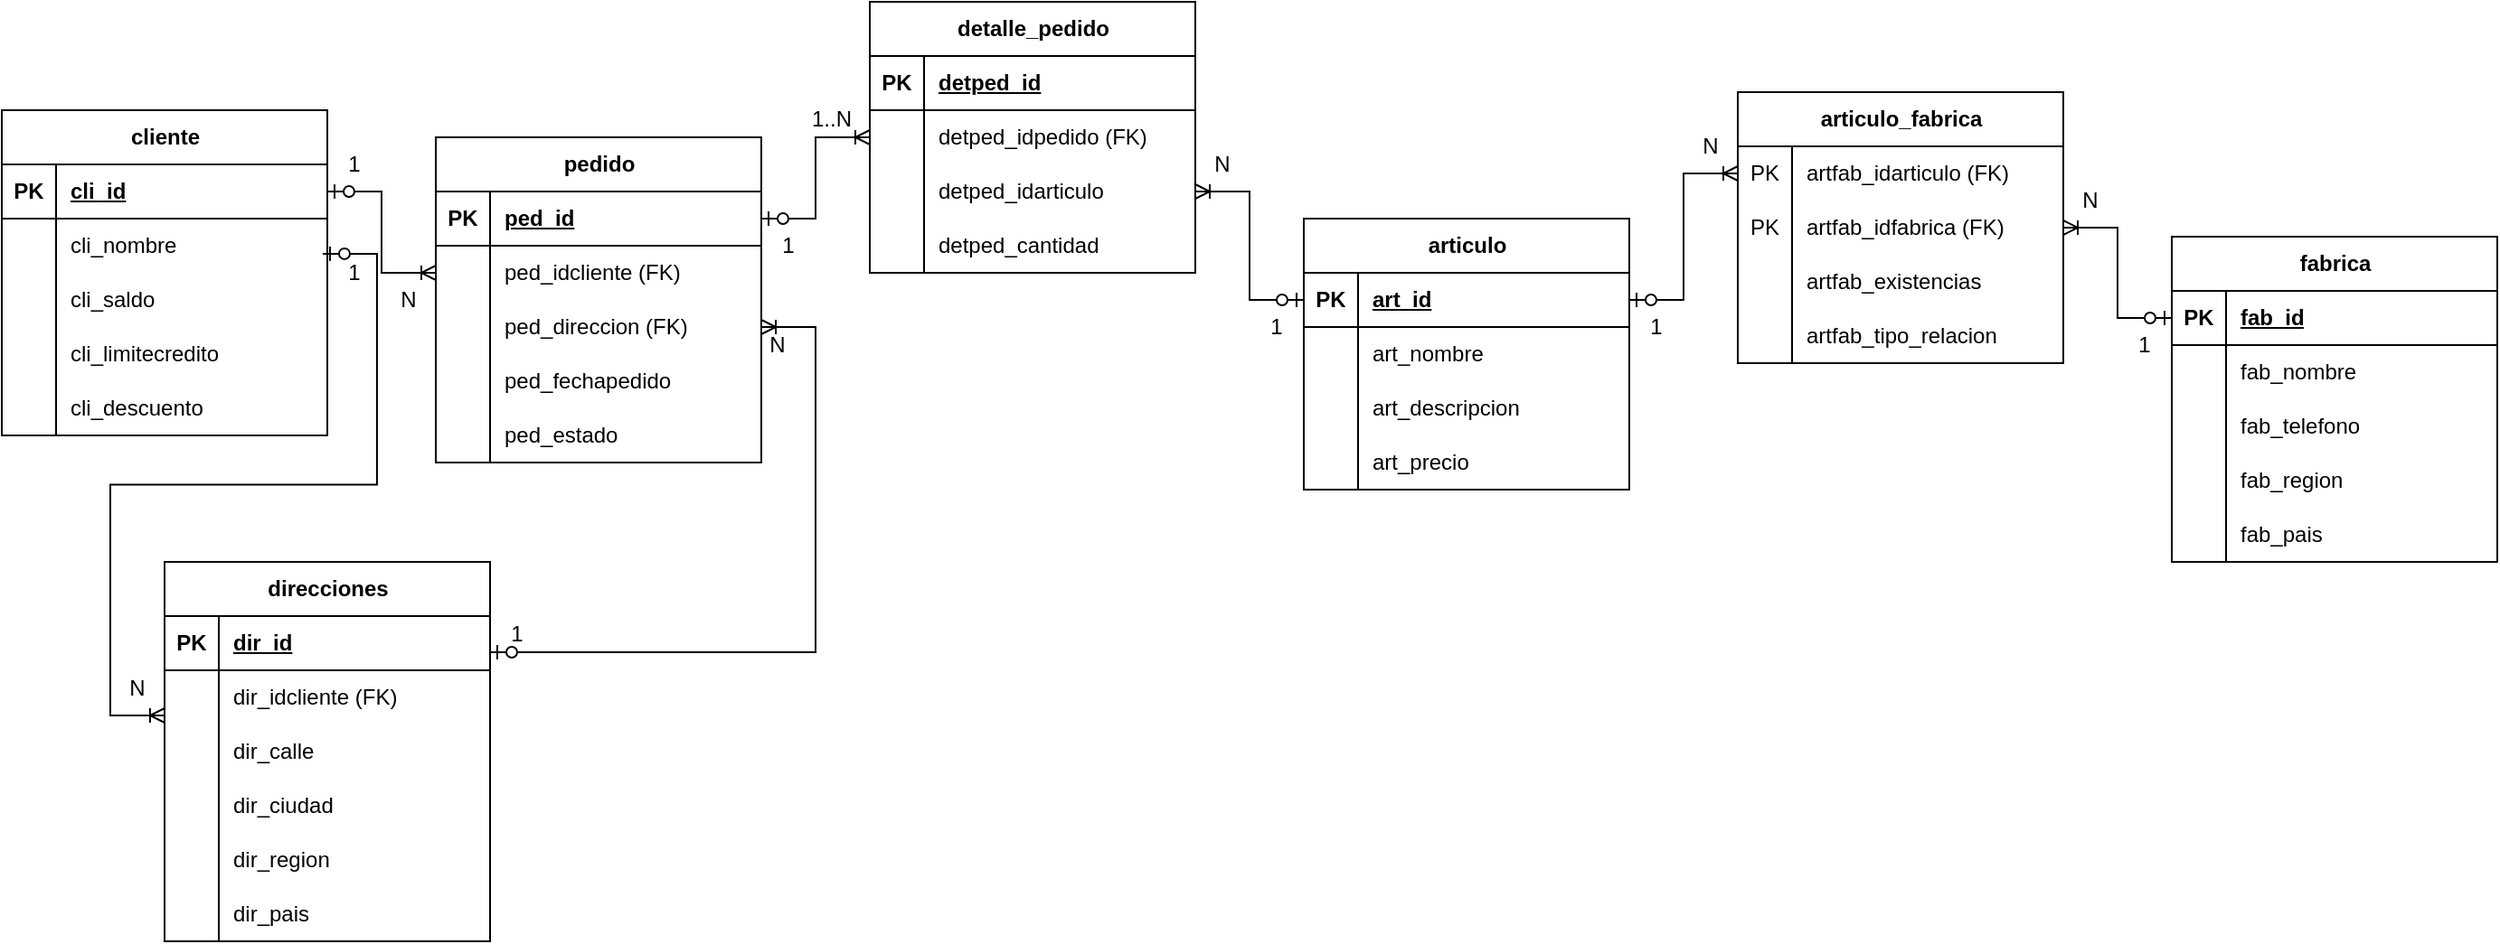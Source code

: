 <mxfile version="28.2.5">
  <diagram name="Página-1" id="bgFpGSZ_EKbXc3AHYRXB">
    <mxGraphModel dx="1406" dy="1535" grid="1" gridSize="10" guides="1" tooltips="1" connect="1" arrows="1" fold="1" page="1" pageScale="1" pageWidth="827" pageHeight="1169" math="0" shadow="0">
      <root>
        <mxCell id="0" />
        <mxCell id="1" parent="0" />
        <mxCell id="3wpfofHhU9OJw-5WOj7f-1" value="cliente" style="shape=table;startSize=30;container=1;collapsible=1;childLayout=tableLayout;fixedRows=1;rowLines=0;fontStyle=1;align=center;resizeLast=1;html=1;" vertex="1" parent="1">
          <mxGeometry x="-60" width="180" height="180" as="geometry" />
        </mxCell>
        <mxCell id="3wpfofHhU9OJw-5WOj7f-2" value="" style="shape=tableRow;horizontal=0;startSize=0;swimlaneHead=0;swimlaneBody=0;fillColor=none;collapsible=0;dropTarget=0;points=[[0,0.5],[1,0.5]];portConstraint=eastwest;top=0;left=0;right=0;bottom=1;" vertex="1" parent="3wpfofHhU9OJw-5WOj7f-1">
          <mxGeometry y="30" width="180" height="30" as="geometry" />
        </mxCell>
        <mxCell id="3wpfofHhU9OJw-5WOj7f-3" value="PK" style="shape=partialRectangle;connectable=0;fillColor=none;top=0;left=0;bottom=0;right=0;fontStyle=1;overflow=hidden;whiteSpace=wrap;html=1;" vertex="1" parent="3wpfofHhU9OJw-5WOj7f-2">
          <mxGeometry width="30" height="30" as="geometry">
            <mxRectangle width="30" height="30" as="alternateBounds" />
          </mxGeometry>
        </mxCell>
        <mxCell id="3wpfofHhU9OJw-5WOj7f-4" value="cli_id" style="shape=partialRectangle;connectable=0;fillColor=none;top=0;left=0;bottom=0;right=0;align=left;spacingLeft=6;fontStyle=5;overflow=hidden;whiteSpace=wrap;html=1;" vertex="1" parent="3wpfofHhU9OJw-5WOj7f-2">
          <mxGeometry x="30" width="150" height="30" as="geometry">
            <mxRectangle width="150" height="30" as="alternateBounds" />
          </mxGeometry>
        </mxCell>
        <mxCell id="3wpfofHhU9OJw-5WOj7f-116" style="shape=tableRow;horizontal=0;startSize=0;swimlaneHead=0;swimlaneBody=0;fillColor=none;collapsible=0;dropTarget=0;points=[[0,0.5],[1,0.5]];portConstraint=eastwest;top=0;left=0;right=0;bottom=0;" vertex="1" parent="3wpfofHhU9OJw-5WOj7f-1">
          <mxGeometry y="60" width="180" height="30" as="geometry" />
        </mxCell>
        <mxCell id="3wpfofHhU9OJw-5WOj7f-117" style="shape=partialRectangle;connectable=0;fillColor=none;top=0;left=0;bottom=0;right=0;editable=1;overflow=hidden;whiteSpace=wrap;html=1;" vertex="1" parent="3wpfofHhU9OJw-5WOj7f-116">
          <mxGeometry width="30" height="30" as="geometry">
            <mxRectangle width="30" height="30" as="alternateBounds" />
          </mxGeometry>
        </mxCell>
        <mxCell id="3wpfofHhU9OJw-5WOj7f-118" value="cli_nombre" style="shape=partialRectangle;connectable=0;fillColor=none;top=0;left=0;bottom=0;right=0;align=left;spacingLeft=6;overflow=hidden;whiteSpace=wrap;html=1;" vertex="1" parent="3wpfofHhU9OJw-5WOj7f-116">
          <mxGeometry x="30" width="150" height="30" as="geometry">
            <mxRectangle width="150" height="30" as="alternateBounds" />
          </mxGeometry>
        </mxCell>
        <mxCell id="3wpfofHhU9OJw-5WOj7f-5" value="" style="shape=tableRow;horizontal=0;startSize=0;swimlaneHead=0;swimlaneBody=0;fillColor=none;collapsible=0;dropTarget=0;points=[[0,0.5],[1,0.5]];portConstraint=eastwest;top=0;left=0;right=0;bottom=0;" vertex="1" parent="3wpfofHhU9OJw-5WOj7f-1">
          <mxGeometry y="90" width="180" height="30" as="geometry" />
        </mxCell>
        <mxCell id="3wpfofHhU9OJw-5WOj7f-6" value="" style="shape=partialRectangle;connectable=0;fillColor=none;top=0;left=0;bottom=0;right=0;editable=1;overflow=hidden;whiteSpace=wrap;html=1;" vertex="1" parent="3wpfofHhU9OJw-5WOj7f-5">
          <mxGeometry width="30" height="30" as="geometry">
            <mxRectangle width="30" height="30" as="alternateBounds" />
          </mxGeometry>
        </mxCell>
        <mxCell id="3wpfofHhU9OJw-5WOj7f-7" value="cli_saldo" style="shape=partialRectangle;connectable=0;fillColor=none;top=0;left=0;bottom=0;right=0;align=left;spacingLeft=6;overflow=hidden;whiteSpace=wrap;html=1;" vertex="1" parent="3wpfofHhU9OJw-5WOj7f-5">
          <mxGeometry x="30" width="150" height="30" as="geometry">
            <mxRectangle width="150" height="30" as="alternateBounds" />
          </mxGeometry>
        </mxCell>
        <mxCell id="3wpfofHhU9OJw-5WOj7f-8" value="" style="shape=tableRow;horizontal=0;startSize=0;swimlaneHead=0;swimlaneBody=0;fillColor=none;collapsible=0;dropTarget=0;points=[[0,0.5],[1,0.5]];portConstraint=eastwest;top=0;left=0;right=0;bottom=0;" vertex="1" parent="3wpfofHhU9OJw-5WOj7f-1">
          <mxGeometry y="120" width="180" height="30" as="geometry" />
        </mxCell>
        <mxCell id="3wpfofHhU9OJw-5WOj7f-9" value="" style="shape=partialRectangle;connectable=0;fillColor=none;top=0;left=0;bottom=0;right=0;editable=1;overflow=hidden;whiteSpace=wrap;html=1;" vertex="1" parent="3wpfofHhU9OJw-5WOj7f-8">
          <mxGeometry width="30" height="30" as="geometry">
            <mxRectangle width="30" height="30" as="alternateBounds" />
          </mxGeometry>
        </mxCell>
        <mxCell id="3wpfofHhU9OJw-5WOj7f-10" value="cli_limitecredito" style="shape=partialRectangle;connectable=0;fillColor=none;top=0;left=0;bottom=0;right=0;align=left;spacingLeft=6;overflow=hidden;whiteSpace=wrap;html=1;" vertex="1" parent="3wpfofHhU9OJw-5WOj7f-8">
          <mxGeometry x="30" width="150" height="30" as="geometry">
            <mxRectangle width="150" height="30" as="alternateBounds" />
          </mxGeometry>
        </mxCell>
        <mxCell id="3wpfofHhU9OJw-5WOj7f-11" value="" style="shape=tableRow;horizontal=0;startSize=0;swimlaneHead=0;swimlaneBody=0;fillColor=none;collapsible=0;dropTarget=0;points=[[0,0.5],[1,0.5]];portConstraint=eastwest;top=0;left=0;right=0;bottom=0;" vertex="1" parent="3wpfofHhU9OJw-5WOj7f-1">
          <mxGeometry y="150" width="180" height="30" as="geometry" />
        </mxCell>
        <mxCell id="3wpfofHhU9OJw-5WOj7f-12" value="" style="shape=partialRectangle;connectable=0;fillColor=none;top=0;left=0;bottom=0;right=0;editable=1;overflow=hidden;whiteSpace=wrap;html=1;" vertex="1" parent="3wpfofHhU9OJw-5WOj7f-11">
          <mxGeometry width="30" height="30" as="geometry">
            <mxRectangle width="30" height="30" as="alternateBounds" />
          </mxGeometry>
        </mxCell>
        <mxCell id="3wpfofHhU9OJw-5WOj7f-13" value="cli_descuento" style="shape=partialRectangle;connectable=0;fillColor=none;top=0;left=0;bottom=0;right=0;align=left;spacingLeft=6;overflow=hidden;whiteSpace=wrap;html=1;" vertex="1" parent="3wpfofHhU9OJw-5WOj7f-11">
          <mxGeometry x="30" width="150" height="30" as="geometry">
            <mxRectangle width="150" height="30" as="alternateBounds" />
          </mxGeometry>
        </mxCell>
        <mxCell id="3wpfofHhU9OJw-5WOj7f-14" value="direcciones" style="shape=table;startSize=30;container=1;collapsible=1;childLayout=tableLayout;fixedRows=1;rowLines=0;fontStyle=1;align=center;resizeLast=1;html=1;" vertex="1" parent="1">
          <mxGeometry x="30" y="250" width="180" height="210" as="geometry" />
        </mxCell>
        <mxCell id="3wpfofHhU9OJw-5WOj7f-15" value="" style="shape=tableRow;horizontal=0;startSize=0;swimlaneHead=0;swimlaneBody=0;fillColor=none;collapsible=0;dropTarget=0;points=[[0,0.5],[1,0.5]];portConstraint=eastwest;top=0;left=0;right=0;bottom=1;" vertex="1" parent="3wpfofHhU9OJw-5WOj7f-14">
          <mxGeometry y="30" width="180" height="30" as="geometry" />
        </mxCell>
        <mxCell id="3wpfofHhU9OJw-5WOj7f-16" value="PK" style="shape=partialRectangle;connectable=0;fillColor=none;top=0;left=0;bottom=0;right=0;fontStyle=1;overflow=hidden;whiteSpace=wrap;html=1;" vertex="1" parent="3wpfofHhU9OJw-5WOj7f-15">
          <mxGeometry width="30" height="30" as="geometry">
            <mxRectangle width="30" height="30" as="alternateBounds" />
          </mxGeometry>
        </mxCell>
        <mxCell id="3wpfofHhU9OJw-5WOj7f-17" value="dir_id" style="shape=partialRectangle;connectable=0;fillColor=none;top=0;left=0;bottom=0;right=0;align=left;spacingLeft=6;fontStyle=5;overflow=hidden;whiteSpace=wrap;html=1;" vertex="1" parent="3wpfofHhU9OJw-5WOj7f-15">
          <mxGeometry x="30" width="150" height="30" as="geometry">
            <mxRectangle width="150" height="30" as="alternateBounds" />
          </mxGeometry>
        </mxCell>
        <mxCell id="3wpfofHhU9OJw-5WOj7f-18" value="" style="shape=tableRow;horizontal=0;startSize=0;swimlaneHead=0;swimlaneBody=0;fillColor=none;collapsible=0;dropTarget=0;points=[[0,0.5],[1,0.5]];portConstraint=eastwest;top=0;left=0;right=0;bottom=0;" vertex="1" parent="3wpfofHhU9OJw-5WOj7f-14">
          <mxGeometry y="60" width="180" height="30" as="geometry" />
        </mxCell>
        <mxCell id="3wpfofHhU9OJw-5WOj7f-19" value="" style="shape=partialRectangle;connectable=0;fillColor=none;top=0;left=0;bottom=0;right=0;editable=1;overflow=hidden;whiteSpace=wrap;html=1;" vertex="1" parent="3wpfofHhU9OJw-5WOj7f-18">
          <mxGeometry width="30" height="30" as="geometry">
            <mxRectangle width="30" height="30" as="alternateBounds" />
          </mxGeometry>
        </mxCell>
        <mxCell id="3wpfofHhU9OJw-5WOj7f-20" value="dir_idcliente (FK)" style="shape=partialRectangle;connectable=0;fillColor=none;top=0;left=0;bottom=0;right=0;align=left;spacingLeft=6;overflow=hidden;whiteSpace=wrap;html=1;" vertex="1" parent="3wpfofHhU9OJw-5WOj7f-18">
          <mxGeometry x="30" width="150" height="30" as="geometry">
            <mxRectangle width="150" height="30" as="alternateBounds" />
          </mxGeometry>
        </mxCell>
        <mxCell id="3wpfofHhU9OJw-5WOj7f-21" value="" style="shape=tableRow;horizontal=0;startSize=0;swimlaneHead=0;swimlaneBody=0;fillColor=none;collapsible=0;dropTarget=0;points=[[0,0.5],[1,0.5]];portConstraint=eastwest;top=0;left=0;right=0;bottom=0;" vertex="1" parent="3wpfofHhU9OJw-5WOj7f-14">
          <mxGeometry y="90" width="180" height="30" as="geometry" />
        </mxCell>
        <mxCell id="3wpfofHhU9OJw-5WOj7f-22" value="" style="shape=partialRectangle;connectable=0;fillColor=none;top=0;left=0;bottom=0;right=0;editable=1;overflow=hidden;whiteSpace=wrap;html=1;" vertex="1" parent="3wpfofHhU9OJw-5WOj7f-21">
          <mxGeometry width="30" height="30" as="geometry">
            <mxRectangle width="30" height="30" as="alternateBounds" />
          </mxGeometry>
        </mxCell>
        <mxCell id="3wpfofHhU9OJw-5WOj7f-23" value="dir_calle" style="shape=partialRectangle;connectable=0;fillColor=none;top=0;left=0;bottom=0;right=0;align=left;spacingLeft=6;overflow=hidden;whiteSpace=wrap;html=1;" vertex="1" parent="3wpfofHhU9OJw-5WOj7f-21">
          <mxGeometry x="30" width="150" height="30" as="geometry">
            <mxRectangle width="150" height="30" as="alternateBounds" />
          </mxGeometry>
        </mxCell>
        <mxCell id="3wpfofHhU9OJw-5WOj7f-119" style="shape=tableRow;horizontal=0;startSize=0;swimlaneHead=0;swimlaneBody=0;fillColor=none;collapsible=0;dropTarget=0;points=[[0,0.5],[1,0.5]];portConstraint=eastwest;top=0;left=0;right=0;bottom=0;" vertex="1" parent="3wpfofHhU9OJw-5WOj7f-14">
          <mxGeometry y="120" width="180" height="30" as="geometry" />
        </mxCell>
        <mxCell id="3wpfofHhU9OJw-5WOj7f-120" style="shape=partialRectangle;connectable=0;fillColor=none;top=0;left=0;bottom=0;right=0;editable=1;overflow=hidden;whiteSpace=wrap;html=1;" vertex="1" parent="3wpfofHhU9OJw-5WOj7f-119">
          <mxGeometry width="30" height="30" as="geometry">
            <mxRectangle width="30" height="30" as="alternateBounds" />
          </mxGeometry>
        </mxCell>
        <mxCell id="3wpfofHhU9OJw-5WOj7f-121" value="dir_ciudad" style="shape=partialRectangle;connectable=0;fillColor=none;top=0;left=0;bottom=0;right=0;align=left;spacingLeft=6;overflow=hidden;whiteSpace=wrap;html=1;" vertex="1" parent="3wpfofHhU9OJw-5WOj7f-119">
          <mxGeometry x="30" width="150" height="30" as="geometry">
            <mxRectangle width="150" height="30" as="alternateBounds" />
          </mxGeometry>
        </mxCell>
        <mxCell id="3wpfofHhU9OJw-5WOj7f-122" style="shape=tableRow;horizontal=0;startSize=0;swimlaneHead=0;swimlaneBody=0;fillColor=none;collapsible=0;dropTarget=0;points=[[0,0.5],[1,0.5]];portConstraint=eastwest;top=0;left=0;right=0;bottom=0;" vertex="1" parent="3wpfofHhU9OJw-5WOj7f-14">
          <mxGeometry y="150" width="180" height="30" as="geometry" />
        </mxCell>
        <mxCell id="3wpfofHhU9OJw-5WOj7f-123" style="shape=partialRectangle;connectable=0;fillColor=none;top=0;left=0;bottom=0;right=0;editable=1;overflow=hidden;whiteSpace=wrap;html=1;" vertex="1" parent="3wpfofHhU9OJw-5WOj7f-122">
          <mxGeometry width="30" height="30" as="geometry">
            <mxRectangle width="30" height="30" as="alternateBounds" />
          </mxGeometry>
        </mxCell>
        <mxCell id="3wpfofHhU9OJw-5WOj7f-124" value="dir_region" style="shape=partialRectangle;connectable=0;fillColor=none;top=0;left=0;bottom=0;right=0;align=left;spacingLeft=6;overflow=hidden;whiteSpace=wrap;html=1;" vertex="1" parent="3wpfofHhU9OJw-5WOj7f-122">
          <mxGeometry x="30" width="150" height="30" as="geometry">
            <mxRectangle width="150" height="30" as="alternateBounds" />
          </mxGeometry>
        </mxCell>
        <mxCell id="3wpfofHhU9OJw-5WOj7f-125" style="shape=tableRow;horizontal=0;startSize=0;swimlaneHead=0;swimlaneBody=0;fillColor=none;collapsible=0;dropTarget=0;points=[[0,0.5],[1,0.5]];portConstraint=eastwest;top=0;left=0;right=0;bottom=0;" vertex="1" parent="3wpfofHhU9OJw-5WOj7f-14">
          <mxGeometry y="180" width="180" height="30" as="geometry" />
        </mxCell>
        <mxCell id="3wpfofHhU9OJw-5WOj7f-126" style="shape=partialRectangle;connectable=0;fillColor=none;top=0;left=0;bottom=0;right=0;editable=1;overflow=hidden;whiteSpace=wrap;html=1;" vertex="1" parent="3wpfofHhU9OJw-5WOj7f-125">
          <mxGeometry width="30" height="30" as="geometry">
            <mxRectangle width="30" height="30" as="alternateBounds" />
          </mxGeometry>
        </mxCell>
        <mxCell id="3wpfofHhU9OJw-5WOj7f-127" value="dir_pais" style="shape=partialRectangle;connectable=0;fillColor=none;top=0;left=0;bottom=0;right=0;align=left;spacingLeft=6;overflow=hidden;whiteSpace=wrap;html=1;" vertex="1" parent="3wpfofHhU9OJw-5WOj7f-125">
          <mxGeometry x="30" width="150" height="30" as="geometry">
            <mxRectangle width="150" height="30" as="alternateBounds" />
          </mxGeometry>
        </mxCell>
        <mxCell id="3wpfofHhU9OJw-5WOj7f-24" value="articulo" style="shape=table;startSize=30;container=1;collapsible=1;childLayout=tableLayout;fixedRows=1;rowLines=0;fontStyle=1;align=center;resizeLast=1;html=1;" vertex="1" parent="1">
          <mxGeometry x="660" y="60" width="180" height="150" as="geometry" />
        </mxCell>
        <mxCell id="3wpfofHhU9OJw-5WOj7f-25" value="" style="shape=tableRow;horizontal=0;startSize=0;swimlaneHead=0;swimlaneBody=0;fillColor=none;collapsible=0;dropTarget=0;points=[[0,0.5],[1,0.5]];portConstraint=eastwest;top=0;left=0;right=0;bottom=1;" vertex="1" parent="3wpfofHhU9OJw-5WOj7f-24">
          <mxGeometry y="30" width="180" height="30" as="geometry" />
        </mxCell>
        <mxCell id="3wpfofHhU9OJw-5WOj7f-26" value="PK" style="shape=partialRectangle;connectable=0;fillColor=none;top=0;left=0;bottom=0;right=0;fontStyle=1;overflow=hidden;whiteSpace=wrap;html=1;" vertex="1" parent="3wpfofHhU9OJw-5WOj7f-25">
          <mxGeometry width="30" height="30" as="geometry">
            <mxRectangle width="30" height="30" as="alternateBounds" />
          </mxGeometry>
        </mxCell>
        <mxCell id="3wpfofHhU9OJw-5WOj7f-27" value="art_id" style="shape=partialRectangle;connectable=0;fillColor=none;top=0;left=0;bottom=0;right=0;align=left;spacingLeft=6;fontStyle=5;overflow=hidden;whiteSpace=wrap;html=1;" vertex="1" parent="3wpfofHhU9OJw-5WOj7f-25">
          <mxGeometry x="30" width="150" height="30" as="geometry">
            <mxRectangle width="150" height="30" as="alternateBounds" />
          </mxGeometry>
        </mxCell>
        <mxCell id="3wpfofHhU9OJw-5WOj7f-107" style="shape=tableRow;horizontal=0;startSize=0;swimlaneHead=0;swimlaneBody=0;fillColor=none;collapsible=0;dropTarget=0;points=[[0,0.5],[1,0.5]];portConstraint=eastwest;top=0;left=0;right=0;bottom=0;" vertex="1" parent="3wpfofHhU9OJw-5WOj7f-24">
          <mxGeometry y="60" width="180" height="30" as="geometry" />
        </mxCell>
        <mxCell id="3wpfofHhU9OJw-5WOj7f-108" style="shape=partialRectangle;connectable=0;fillColor=none;top=0;left=0;bottom=0;right=0;editable=1;overflow=hidden;whiteSpace=wrap;html=1;" vertex="1" parent="3wpfofHhU9OJw-5WOj7f-107">
          <mxGeometry width="30" height="30" as="geometry">
            <mxRectangle width="30" height="30" as="alternateBounds" />
          </mxGeometry>
        </mxCell>
        <mxCell id="3wpfofHhU9OJw-5WOj7f-109" value="art_nombre" style="shape=partialRectangle;connectable=0;fillColor=none;top=0;left=0;bottom=0;right=0;align=left;spacingLeft=6;overflow=hidden;whiteSpace=wrap;html=1;" vertex="1" parent="3wpfofHhU9OJw-5WOj7f-107">
          <mxGeometry x="30" width="150" height="30" as="geometry">
            <mxRectangle width="150" height="30" as="alternateBounds" />
          </mxGeometry>
        </mxCell>
        <mxCell id="3wpfofHhU9OJw-5WOj7f-28" value="" style="shape=tableRow;horizontal=0;startSize=0;swimlaneHead=0;swimlaneBody=0;fillColor=none;collapsible=0;dropTarget=0;points=[[0,0.5],[1,0.5]];portConstraint=eastwest;top=0;left=0;right=0;bottom=0;" vertex="1" parent="3wpfofHhU9OJw-5WOj7f-24">
          <mxGeometry y="90" width="180" height="30" as="geometry" />
        </mxCell>
        <mxCell id="3wpfofHhU9OJw-5WOj7f-29" value="" style="shape=partialRectangle;connectable=0;fillColor=none;top=0;left=0;bottom=0;right=0;editable=1;overflow=hidden;whiteSpace=wrap;html=1;" vertex="1" parent="3wpfofHhU9OJw-5WOj7f-28">
          <mxGeometry width="30" height="30" as="geometry">
            <mxRectangle width="30" height="30" as="alternateBounds" />
          </mxGeometry>
        </mxCell>
        <mxCell id="3wpfofHhU9OJw-5WOj7f-30" value="art_descripcion" style="shape=partialRectangle;connectable=0;fillColor=none;top=0;left=0;bottom=0;right=0;align=left;spacingLeft=6;overflow=hidden;whiteSpace=wrap;html=1;" vertex="1" parent="3wpfofHhU9OJw-5WOj7f-28">
          <mxGeometry x="30" width="150" height="30" as="geometry">
            <mxRectangle width="150" height="30" as="alternateBounds" />
          </mxGeometry>
        </mxCell>
        <mxCell id="3wpfofHhU9OJw-5WOj7f-110" style="shape=tableRow;horizontal=0;startSize=0;swimlaneHead=0;swimlaneBody=0;fillColor=none;collapsible=0;dropTarget=0;points=[[0,0.5],[1,0.5]];portConstraint=eastwest;top=0;left=0;right=0;bottom=0;" vertex="1" parent="3wpfofHhU9OJw-5WOj7f-24">
          <mxGeometry y="120" width="180" height="30" as="geometry" />
        </mxCell>
        <mxCell id="3wpfofHhU9OJw-5WOj7f-111" style="shape=partialRectangle;connectable=0;fillColor=none;top=0;left=0;bottom=0;right=0;editable=1;overflow=hidden;whiteSpace=wrap;html=1;" vertex="1" parent="3wpfofHhU9OJw-5WOj7f-110">
          <mxGeometry width="30" height="30" as="geometry">
            <mxRectangle width="30" height="30" as="alternateBounds" />
          </mxGeometry>
        </mxCell>
        <mxCell id="3wpfofHhU9OJw-5WOj7f-112" value="art_precio" style="shape=partialRectangle;connectable=0;fillColor=none;top=0;left=0;bottom=0;right=0;align=left;spacingLeft=6;overflow=hidden;whiteSpace=wrap;html=1;" vertex="1" parent="3wpfofHhU9OJw-5WOj7f-110">
          <mxGeometry x="30" width="150" height="30" as="geometry">
            <mxRectangle width="150" height="30" as="alternateBounds" />
          </mxGeometry>
        </mxCell>
        <mxCell id="3wpfofHhU9OJw-5WOj7f-31" value="fabrica" style="shape=table;startSize=30;container=1;collapsible=1;childLayout=tableLayout;fixedRows=1;rowLines=0;fontStyle=1;align=center;resizeLast=1;html=1;" vertex="1" parent="1">
          <mxGeometry x="1140" y="70" width="180" height="180" as="geometry" />
        </mxCell>
        <mxCell id="3wpfofHhU9OJw-5WOj7f-32" value="" style="shape=tableRow;horizontal=0;startSize=0;swimlaneHead=0;swimlaneBody=0;fillColor=none;collapsible=0;dropTarget=0;points=[[0,0.5],[1,0.5]];portConstraint=eastwest;top=0;left=0;right=0;bottom=1;" vertex="1" parent="3wpfofHhU9OJw-5WOj7f-31">
          <mxGeometry y="30" width="180" height="30" as="geometry" />
        </mxCell>
        <mxCell id="3wpfofHhU9OJw-5WOj7f-33" value="PK" style="shape=partialRectangle;connectable=0;fillColor=none;top=0;left=0;bottom=0;right=0;fontStyle=1;overflow=hidden;whiteSpace=wrap;html=1;" vertex="1" parent="3wpfofHhU9OJw-5WOj7f-32">
          <mxGeometry width="30" height="30" as="geometry">
            <mxRectangle width="30" height="30" as="alternateBounds" />
          </mxGeometry>
        </mxCell>
        <mxCell id="3wpfofHhU9OJw-5WOj7f-34" value="fab_id" style="shape=partialRectangle;connectable=0;fillColor=none;top=0;left=0;bottom=0;right=0;align=left;spacingLeft=6;fontStyle=5;overflow=hidden;whiteSpace=wrap;html=1;" vertex="1" parent="3wpfofHhU9OJw-5WOj7f-32">
          <mxGeometry x="30" width="150" height="30" as="geometry">
            <mxRectangle width="150" height="30" as="alternateBounds" />
          </mxGeometry>
        </mxCell>
        <mxCell id="3wpfofHhU9OJw-5WOj7f-35" value="" style="shape=tableRow;horizontal=0;startSize=0;swimlaneHead=0;swimlaneBody=0;fillColor=none;collapsible=0;dropTarget=0;points=[[0,0.5],[1,0.5]];portConstraint=eastwest;top=0;left=0;right=0;bottom=0;" vertex="1" parent="3wpfofHhU9OJw-5WOj7f-31">
          <mxGeometry y="60" width="180" height="30" as="geometry" />
        </mxCell>
        <mxCell id="3wpfofHhU9OJw-5WOj7f-36" value="" style="shape=partialRectangle;connectable=0;fillColor=none;top=0;left=0;bottom=0;right=0;editable=1;overflow=hidden;whiteSpace=wrap;html=1;" vertex="1" parent="3wpfofHhU9OJw-5WOj7f-35">
          <mxGeometry width="30" height="30" as="geometry">
            <mxRectangle width="30" height="30" as="alternateBounds" />
          </mxGeometry>
        </mxCell>
        <mxCell id="3wpfofHhU9OJw-5WOj7f-37" value="fab_nombre" style="shape=partialRectangle;connectable=0;fillColor=none;top=0;left=0;bottom=0;right=0;align=left;spacingLeft=6;overflow=hidden;whiteSpace=wrap;html=1;" vertex="1" parent="3wpfofHhU9OJw-5WOj7f-35">
          <mxGeometry x="30" width="150" height="30" as="geometry">
            <mxRectangle width="150" height="30" as="alternateBounds" />
          </mxGeometry>
        </mxCell>
        <mxCell id="3wpfofHhU9OJw-5WOj7f-38" value="" style="shape=tableRow;horizontal=0;startSize=0;swimlaneHead=0;swimlaneBody=0;fillColor=none;collapsible=0;dropTarget=0;points=[[0,0.5],[1,0.5]];portConstraint=eastwest;top=0;left=0;right=0;bottom=0;" vertex="1" parent="3wpfofHhU9OJw-5WOj7f-31">
          <mxGeometry y="90" width="180" height="30" as="geometry" />
        </mxCell>
        <mxCell id="3wpfofHhU9OJw-5WOj7f-39" value="" style="shape=partialRectangle;connectable=0;fillColor=none;top=0;left=0;bottom=0;right=0;editable=1;overflow=hidden;whiteSpace=wrap;html=1;" vertex="1" parent="3wpfofHhU9OJw-5WOj7f-38">
          <mxGeometry width="30" height="30" as="geometry">
            <mxRectangle width="30" height="30" as="alternateBounds" />
          </mxGeometry>
        </mxCell>
        <mxCell id="3wpfofHhU9OJw-5WOj7f-40" value="fab_telefono" style="shape=partialRectangle;connectable=0;fillColor=none;top=0;left=0;bottom=0;right=0;align=left;spacingLeft=6;overflow=hidden;whiteSpace=wrap;html=1;" vertex="1" parent="3wpfofHhU9OJw-5WOj7f-38">
          <mxGeometry x="30" width="150" height="30" as="geometry">
            <mxRectangle width="150" height="30" as="alternateBounds" />
          </mxGeometry>
        </mxCell>
        <mxCell id="3wpfofHhU9OJw-5WOj7f-98" style="shape=tableRow;horizontal=0;startSize=0;swimlaneHead=0;swimlaneBody=0;fillColor=none;collapsible=0;dropTarget=0;points=[[0,0.5],[1,0.5]];portConstraint=eastwest;top=0;left=0;right=0;bottom=0;" vertex="1" parent="3wpfofHhU9OJw-5WOj7f-31">
          <mxGeometry y="120" width="180" height="30" as="geometry" />
        </mxCell>
        <mxCell id="3wpfofHhU9OJw-5WOj7f-99" style="shape=partialRectangle;connectable=0;fillColor=none;top=0;left=0;bottom=0;right=0;editable=1;overflow=hidden;whiteSpace=wrap;html=1;" vertex="1" parent="3wpfofHhU9OJw-5WOj7f-98">
          <mxGeometry width="30" height="30" as="geometry">
            <mxRectangle width="30" height="30" as="alternateBounds" />
          </mxGeometry>
        </mxCell>
        <mxCell id="3wpfofHhU9OJw-5WOj7f-100" value="fab_region" style="shape=partialRectangle;connectable=0;fillColor=none;top=0;left=0;bottom=0;right=0;align=left;spacingLeft=6;overflow=hidden;whiteSpace=wrap;html=1;" vertex="1" parent="3wpfofHhU9OJw-5WOj7f-98">
          <mxGeometry x="30" width="150" height="30" as="geometry">
            <mxRectangle width="150" height="30" as="alternateBounds" />
          </mxGeometry>
        </mxCell>
        <mxCell id="3wpfofHhU9OJw-5WOj7f-101" style="shape=tableRow;horizontal=0;startSize=0;swimlaneHead=0;swimlaneBody=0;fillColor=none;collapsible=0;dropTarget=0;points=[[0,0.5],[1,0.5]];portConstraint=eastwest;top=0;left=0;right=0;bottom=0;" vertex="1" parent="3wpfofHhU9OJw-5WOj7f-31">
          <mxGeometry y="150" width="180" height="30" as="geometry" />
        </mxCell>
        <mxCell id="3wpfofHhU9OJw-5WOj7f-102" style="shape=partialRectangle;connectable=0;fillColor=none;top=0;left=0;bottom=0;right=0;editable=1;overflow=hidden;whiteSpace=wrap;html=1;" vertex="1" parent="3wpfofHhU9OJw-5WOj7f-101">
          <mxGeometry width="30" height="30" as="geometry">
            <mxRectangle width="30" height="30" as="alternateBounds" />
          </mxGeometry>
        </mxCell>
        <mxCell id="3wpfofHhU9OJw-5WOj7f-103" value="fab_pais" style="shape=partialRectangle;connectable=0;fillColor=none;top=0;left=0;bottom=0;right=0;align=left;spacingLeft=6;overflow=hidden;whiteSpace=wrap;html=1;" vertex="1" parent="3wpfofHhU9OJw-5WOj7f-101">
          <mxGeometry x="30" width="150" height="30" as="geometry">
            <mxRectangle width="150" height="30" as="alternateBounds" />
          </mxGeometry>
        </mxCell>
        <mxCell id="3wpfofHhU9OJw-5WOj7f-41" value="articulo_fabrica" style="shape=table;startSize=30;container=1;collapsible=1;childLayout=tableLayout;fixedRows=1;rowLines=0;fontStyle=1;align=center;resizeLast=1;html=1;" vertex="1" parent="1">
          <mxGeometry x="900" y="-10" width="180" height="150" as="geometry" />
        </mxCell>
        <mxCell id="3wpfofHhU9OJw-5WOj7f-42" value="" style="shape=tableRow;horizontal=0;startSize=0;swimlaneHead=0;swimlaneBody=0;fillColor=none;collapsible=0;dropTarget=0;points=[[0,0.5],[1,0.5]];portConstraint=eastwest;top=0;left=0;right=0;bottom=0;" vertex="1" parent="3wpfofHhU9OJw-5WOj7f-41">
          <mxGeometry y="30" width="180" height="30" as="geometry" />
        </mxCell>
        <mxCell id="3wpfofHhU9OJw-5WOj7f-43" value="PK" style="shape=partialRectangle;connectable=0;fillColor=none;top=0;left=0;bottom=0;right=0;editable=1;overflow=hidden;whiteSpace=wrap;html=1;" vertex="1" parent="3wpfofHhU9OJw-5WOj7f-42">
          <mxGeometry width="30" height="30" as="geometry">
            <mxRectangle width="30" height="30" as="alternateBounds" />
          </mxGeometry>
        </mxCell>
        <mxCell id="3wpfofHhU9OJw-5WOj7f-44" value="artfab_idarticulo (FK)" style="shape=partialRectangle;connectable=0;fillColor=none;top=0;left=0;bottom=0;right=0;align=left;spacingLeft=6;overflow=hidden;whiteSpace=wrap;html=1;" vertex="1" parent="3wpfofHhU9OJw-5WOj7f-42">
          <mxGeometry x="30" width="150" height="30" as="geometry">
            <mxRectangle width="150" height="30" as="alternateBounds" />
          </mxGeometry>
        </mxCell>
        <mxCell id="3wpfofHhU9OJw-5WOj7f-45" value="" style="shape=tableRow;horizontal=0;startSize=0;swimlaneHead=0;swimlaneBody=0;fillColor=none;collapsible=0;dropTarget=0;points=[[0,0.5],[1,0.5]];portConstraint=eastwest;top=0;left=0;right=0;bottom=0;" vertex="1" parent="3wpfofHhU9OJw-5WOj7f-41">
          <mxGeometry y="60" width="180" height="30" as="geometry" />
        </mxCell>
        <mxCell id="3wpfofHhU9OJw-5WOj7f-46" value="PK" style="shape=partialRectangle;connectable=0;fillColor=none;top=0;left=0;bottom=0;right=0;editable=1;overflow=hidden;whiteSpace=wrap;html=1;" vertex="1" parent="3wpfofHhU9OJw-5WOj7f-45">
          <mxGeometry width="30" height="30" as="geometry">
            <mxRectangle width="30" height="30" as="alternateBounds" />
          </mxGeometry>
        </mxCell>
        <mxCell id="3wpfofHhU9OJw-5WOj7f-47" value="artfab_idfabrica (FK)" style="shape=partialRectangle;connectable=0;fillColor=none;top=0;left=0;bottom=0;right=0;align=left;spacingLeft=6;overflow=hidden;whiteSpace=wrap;html=1;" vertex="1" parent="3wpfofHhU9OJw-5WOj7f-45">
          <mxGeometry x="30" width="150" height="30" as="geometry">
            <mxRectangle width="150" height="30" as="alternateBounds" />
          </mxGeometry>
        </mxCell>
        <mxCell id="3wpfofHhU9OJw-5WOj7f-48" value="" style="shape=tableRow;horizontal=0;startSize=0;swimlaneHead=0;swimlaneBody=0;fillColor=none;collapsible=0;dropTarget=0;points=[[0,0.5],[1,0.5]];portConstraint=eastwest;top=0;left=0;right=0;bottom=0;" vertex="1" parent="3wpfofHhU9OJw-5WOj7f-41">
          <mxGeometry y="90" width="180" height="30" as="geometry" />
        </mxCell>
        <mxCell id="3wpfofHhU9OJw-5WOj7f-49" value="" style="shape=partialRectangle;connectable=0;fillColor=none;top=0;left=0;bottom=0;right=0;editable=1;overflow=hidden;whiteSpace=wrap;html=1;" vertex="1" parent="3wpfofHhU9OJw-5WOj7f-48">
          <mxGeometry width="30" height="30" as="geometry">
            <mxRectangle width="30" height="30" as="alternateBounds" />
          </mxGeometry>
        </mxCell>
        <mxCell id="3wpfofHhU9OJw-5WOj7f-50" value="artfab_existencias" style="shape=partialRectangle;connectable=1;fillColor=none;top=0;left=0;bottom=0;right=0;align=left;spacingLeft=6;overflow=hidden;whiteSpace=wrap;html=1;movable=1;resizable=1;rotatable=1;deletable=1;editable=1;locked=0;" vertex="1" parent="3wpfofHhU9OJw-5WOj7f-48">
          <mxGeometry x="30" width="150" height="30" as="geometry">
            <mxRectangle width="150" height="30" as="alternateBounds" />
          </mxGeometry>
        </mxCell>
        <mxCell id="3wpfofHhU9OJw-5WOj7f-95" style="shape=tableRow;horizontal=0;startSize=0;swimlaneHead=0;swimlaneBody=0;fillColor=none;collapsible=0;dropTarget=0;points=[[0,0.5],[1,0.5]];portConstraint=eastwest;top=0;left=0;right=0;bottom=0;" vertex="1" parent="3wpfofHhU9OJw-5WOj7f-41">
          <mxGeometry y="120" width="180" height="30" as="geometry" />
        </mxCell>
        <mxCell id="3wpfofHhU9OJw-5WOj7f-96" style="shape=partialRectangle;connectable=0;fillColor=none;top=0;left=0;bottom=0;right=0;editable=1;overflow=hidden;whiteSpace=wrap;html=1;" vertex="1" parent="3wpfofHhU9OJw-5WOj7f-95">
          <mxGeometry width="30" height="30" as="geometry">
            <mxRectangle width="30" height="30" as="alternateBounds" />
          </mxGeometry>
        </mxCell>
        <mxCell id="3wpfofHhU9OJw-5WOj7f-97" value="artfab_tipo_relacion" style="shape=partialRectangle;connectable=1;fillColor=none;top=0;left=0;bottom=0;right=0;align=left;spacingLeft=6;overflow=hidden;whiteSpace=wrap;html=1;movable=1;resizable=1;rotatable=1;deletable=1;editable=1;locked=0;" vertex="1" parent="3wpfofHhU9OJw-5WOj7f-95">
          <mxGeometry x="30" width="150" height="30" as="geometry">
            <mxRectangle width="150" height="30" as="alternateBounds" />
          </mxGeometry>
        </mxCell>
        <mxCell id="3wpfofHhU9OJw-5WOj7f-51" value="pedido" style="shape=table;startSize=30;container=1;collapsible=1;childLayout=tableLayout;fixedRows=1;rowLines=0;fontStyle=1;align=center;resizeLast=1;html=1;" vertex="1" parent="1">
          <mxGeometry x="180" y="15" width="180" height="180" as="geometry" />
        </mxCell>
        <mxCell id="3wpfofHhU9OJw-5WOj7f-52" value="" style="shape=tableRow;horizontal=0;startSize=0;swimlaneHead=0;swimlaneBody=0;fillColor=none;collapsible=0;dropTarget=0;points=[[0,0.5],[1,0.5]];portConstraint=eastwest;top=0;left=0;right=0;bottom=1;" vertex="1" parent="3wpfofHhU9OJw-5WOj7f-51">
          <mxGeometry y="30" width="180" height="30" as="geometry" />
        </mxCell>
        <mxCell id="3wpfofHhU9OJw-5WOj7f-53" value="PK" style="shape=partialRectangle;connectable=0;fillColor=none;top=0;left=0;bottom=0;right=0;fontStyle=1;overflow=hidden;whiteSpace=wrap;html=1;" vertex="1" parent="3wpfofHhU9OJw-5WOj7f-52">
          <mxGeometry width="30" height="30" as="geometry">
            <mxRectangle width="30" height="30" as="alternateBounds" />
          </mxGeometry>
        </mxCell>
        <mxCell id="3wpfofHhU9OJw-5WOj7f-54" value="ped_id" style="shape=partialRectangle;connectable=0;fillColor=none;top=0;left=0;bottom=0;right=0;align=left;spacingLeft=6;fontStyle=5;overflow=hidden;whiteSpace=wrap;html=1;" vertex="1" parent="3wpfofHhU9OJw-5WOj7f-52">
          <mxGeometry x="30" width="150" height="30" as="geometry">
            <mxRectangle width="150" height="30" as="alternateBounds" />
          </mxGeometry>
        </mxCell>
        <mxCell id="3wpfofHhU9OJw-5WOj7f-55" value="" style="shape=tableRow;horizontal=0;startSize=0;swimlaneHead=0;swimlaneBody=0;fillColor=none;collapsible=0;dropTarget=0;points=[[0,0.5],[1,0.5]];portConstraint=eastwest;top=0;left=0;right=0;bottom=0;" vertex="1" parent="3wpfofHhU9OJw-5WOj7f-51">
          <mxGeometry y="60" width="180" height="30" as="geometry" />
        </mxCell>
        <mxCell id="3wpfofHhU9OJw-5WOj7f-56" value="" style="shape=partialRectangle;connectable=0;fillColor=none;top=0;left=0;bottom=0;right=0;editable=1;overflow=hidden;whiteSpace=wrap;html=1;" vertex="1" parent="3wpfofHhU9OJw-5WOj7f-55">
          <mxGeometry width="30" height="30" as="geometry">
            <mxRectangle width="30" height="30" as="alternateBounds" />
          </mxGeometry>
        </mxCell>
        <mxCell id="3wpfofHhU9OJw-5WOj7f-57" value="ped_idcliente (FK)" style="shape=partialRectangle;connectable=0;fillColor=none;top=0;left=0;bottom=0;right=0;align=left;spacingLeft=6;overflow=hidden;whiteSpace=wrap;html=1;" vertex="1" parent="3wpfofHhU9OJw-5WOj7f-55">
          <mxGeometry x="30" width="150" height="30" as="geometry">
            <mxRectangle width="150" height="30" as="alternateBounds" />
          </mxGeometry>
        </mxCell>
        <mxCell id="3wpfofHhU9OJw-5WOj7f-58" value="" style="shape=tableRow;horizontal=0;startSize=0;swimlaneHead=0;swimlaneBody=0;fillColor=none;collapsible=0;dropTarget=0;points=[[0,0.5],[1,0.5]];portConstraint=eastwest;top=0;left=0;right=0;bottom=0;" vertex="1" parent="3wpfofHhU9OJw-5WOj7f-51">
          <mxGeometry y="90" width="180" height="30" as="geometry" />
        </mxCell>
        <mxCell id="3wpfofHhU9OJw-5WOj7f-59" value="" style="shape=partialRectangle;connectable=0;fillColor=none;top=0;left=0;bottom=0;right=0;editable=1;overflow=hidden;whiteSpace=wrap;html=1;" vertex="1" parent="3wpfofHhU9OJw-5WOj7f-58">
          <mxGeometry width="30" height="30" as="geometry">
            <mxRectangle width="30" height="30" as="alternateBounds" />
          </mxGeometry>
        </mxCell>
        <mxCell id="3wpfofHhU9OJw-5WOj7f-60" value="ped_direccion (FK)" style="shape=partialRectangle;connectable=0;fillColor=none;top=0;left=0;bottom=0;right=0;align=left;spacingLeft=6;overflow=hidden;whiteSpace=wrap;html=1;" vertex="1" parent="3wpfofHhU9OJw-5WOj7f-58">
          <mxGeometry x="30" width="150" height="30" as="geometry">
            <mxRectangle width="150" height="30" as="alternateBounds" />
          </mxGeometry>
        </mxCell>
        <mxCell id="3wpfofHhU9OJw-5WOj7f-61" value="" style="shape=tableRow;horizontal=0;startSize=0;swimlaneHead=0;swimlaneBody=0;fillColor=none;collapsible=0;dropTarget=0;points=[[0,0.5],[1,0.5]];portConstraint=eastwest;top=0;left=0;right=0;bottom=0;" vertex="1" parent="3wpfofHhU9OJw-5WOj7f-51">
          <mxGeometry y="120" width="180" height="30" as="geometry" />
        </mxCell>
        <mxCell id="3wpfofHhU9OJw-5WOj7f-62" value="" style="shape=partialRectangle;connectable=0;fillColor=none;top=0;left=0;bottom=0;right=0;editable=1;overflow=hidden;whiteSpace=wrap;html=1;" vertex="1" parent="3wpfofHhU9OJw-5WOj7f-61">
          <mxGeometry width="30" height="30" as="geometry">
            <mxRectangle width="30" height="30" as="alternateBounds" />
          </mxGeometry>
        </mxCell>
        <mxCell id="3wpfofHhU9OJw-5WOj7f-63" value="ped_fechapedido" style="shape=partialRectangle;connectable=0;fillColor=none;top=0;left=0;bottom=0;right=0;align=left;spacingLeft=6;overflow=hidden;whiteSpace=wrap;html=1;" vertex="1" parent="3wpfofHhU9OJw-5WOj7f-61">
          <mxGeometry x="30" width="150" height="30" as="geometry">
            <mxRectangle width="150" height="30" as="alternateBounds" />
          </mxGeometry>
        </mxCell>
        <mxCell id="3wpfofHhU9OJw-5WOj7f-113" style="shape=tableRow;horizontal=0;startSize=0;swimlaneHead=0;swimlaneBody=0;fillColor=none;collapsible=0;dropTarget=0;points=[[0,0.5],[1,0.5]];portConstraint=eastwest;top=0;left=0;right=0;bottom=0;" vertex="1" parent="3wpfofHhU9OJw-5WOj7f-51">
          <mxGeometry y="150" width="180" height="30" as="geometry" />
        </mxCell>
        <mxCell id="3wpfofHhU9OJw-5WOj7f-114" style="shape=partialRectangle;connectable=0;fillColor=none;top=0;left=0;bottom=0;right=0;editable=1;overflow=hidden;whiteSpace=wrap;html=1;" vertex="1" parent="3wpfofHhU9OJw-5WOj7f-113">
          <mxGeometry width="30" height="30" as="geometry">
            <mxRectangle width="30" height="30" as="alternateBounds" />
          </mxGeometry>
        </mxCell>
        <mxCell id="3wpfofHhU9OJw-5WOj7f-115" value="ped_estado" style="shape=partialRectangle;connectable=0;fillColor=none;top=0;left=0;bottom=0;right=0;align=left;spacingLeft=6;overflow=hidden;whiteSpace=wrap;html=1;" vertex="1" parent="3wpfofHhU9OJw-5WOj7f-113">
          <mxGeometry x="30" width="150" height="30" as="geometry">
            <mxRectangle width="150" height="30" as="alternateBounds" />
          </mxGeometry>
        </mxCell>
        <mxCell id="3wpfofHhU9OJw-5WOj7f-64" value="" style="edgeStyle=entityRelationEdgeStyle;fontSize=12;html=1;endArrow=ERoneToMany;startArrow=ERzeroToOne;rounded=0;exitX=1;exitY=0.5;exitDx=0;exitDy=0;entryX=0;entryY=0.5;entryDx=0;entryDy=0;" edge="1" parent="1" source="3wpfofHhU9OJw-5WOj7f-2" target="3wpfofHhU9OJw-5WOj7f-55">
          <mxGeometry width="100" height="100" relative="1" as="geometry">
            <mxPoint x="510" y="170" as="sourcePoint" />
            <mxPoint x="610" y="70" as="targetPoint" />
          </mxGeometry>
        </mxCell>
        <mxCell id="3wpfofHhU9OJw-5WOj7f-65" value="" style="edgeStyle=entityRelationEdgeStyle;fontSize=12;html=1;endArrow=ERoneToMany;startArrow=ERzeroToOne;rounded=0;exitX=0.986;exitY=0.648;exitDx=0;exitDy=0;entryX=0;entryY=0.5;entryDx=0;entryDy=0;exitPerimeter=0;" edge="1" parent="1" source="3wpfofHhU9OJw-5WOj7f-116">
          <mxGeometry width="100" height="100" relative="1" as="geometry">
            <mxPoint x="-60" y="85" as="sourcePoint" />
            <mxPoint x="30" y="335" as="targetPoint" />
            <Array as="points">
              <mxPoint x="-50" y="210" />
              <mxPoint x="-110" y="210" />
              <mxPoint x="-110" y="210" />
            </Array>
          </mxGeometry>
        </mxCell>
        <mxCell id="3wpfofHhU9OJw-5WOj7f-66" value="detalle_pedido" style="shape=table;startSize=30;container=1;collapsible=1;childLayout=tableLayout;fixedRows=1;rowLines=0;fontStyle=1;align=center;resizeLast=1;html=1;" vertex="1" parent="1">
          <mxGeometry x="420" y="-60" width="180" height="150" as="geometry" />
        </mxCell>
        <mxCell id="3wpfofHhU9OJw-5WOj7f-67" value="" style="shape=tableRow;horizontal=0;startSize=0;swimlaneHead=0;swimlaneBody=0;fillColor=none;collapsible=0;dropTarget=0;points=[[0,0.5],[1,0.5]];portConstraint=eastwest;top=0;left=0;right=0;bottom=1;" vertex="1" parent="3wpfofHhU9OJw-5WOj7f-66">
          <mxGeometry y="30" width="180" height="30" as="geometry" />
        </mxCell>
        <mxCell id="3wpfofHhU9OJw-5WOj7f-68" value="PK" style="shape=partialRectangle;connectable=0;fillColor=none;top=0;left=0;bottom=0;right=0;fontStyle=1;overflow=hidden;whiteSpace=wrap;html=1;" vertex="1" parent="3wpfofHhU9OJw-5WOj7f-67">
          <mxGeometry width="30" height="30" as="geometry">
            <mxRectangle width="30" height="30" as="alternateBounds" />
          </mxGeometry>
        </mxCell>
        <mxCell id="3wpfofHhU9OJw-5WOj7f-69" value="detped_id" style="shape=partialRectangle;connectable=0;fillColor=none;top=0;left=0;bottom=0;right=0;align=left;spacingLeft=6;fontStyle=5;overflow=hidden;whiteSpace=wrap;html=1;" vertex="1" parent="3wpfofHhU9OJw-5WOj7f-67">
          <mxGeometry x="30" width="150" height="30" as="geometry">
            <mxRectangle width="150" height="30" as="alternateBounds" />
          </mxGeometry>
        </mxCell>
        <mxCell id="3wpfofHhU9OJw-5WOj7f-70" value="" style="shape=tableRow;horizontal=0;startSize=0;swimlaneHead=0;swimlaneBody=0;fillColor=none;collapsible=0;dropTarget=0;points=[[0,0.5],[1,0.5]];portConstraint=eastwest;top=0;left=0;right=0;bottom=0;" vertex="1" parent="3wpfofHhU9OJw-5WOj7f-66">
          <mxGeometry y="60" width="180" height="30" as="geometry" />
        </mxCell>
        <mxCell id="3wpfofHhU9OJw-5WOj7f-71" value="" style="shape=partialRectangle;connectable=0;fillColor=none;top=0;left=0;bottom=0;right=0;editable=1;overflow=hidden;whiteSpace=wrap;html=1;" vertex="1" parent="3wpfofHhU9OJw-5WOj7f-70">
          <mxGeometry width="30" height="30" as="geometry">
            <mxRectangle width="30" height="30" as="alternateBounds" />
          </mxGeometry>
        </mxCell>
        <mxCell id="3wpfofHhU9OJw-5WOj7f-72" value="detped_idpedido (FK)" style="shape=partialRectangle;connectable=0;fillColor=none;top=0;left=0;bottom=0;right=0;align=left;spacingLeft=6;overflow=hidden;whiteSpace=wrap;html=1;" vertex="1" parent="3wpfofHhU9OJw-5WOj7f-70">
          <mxGeometry x="30" width="150" height="30" as="geometry">
            <mxRectangle width="150" height="30" as="alternateBounds" />
          </mxGeometry>
        </mxCell>
        <mxCell id="3wpfofHhU9OJw-5WOj7f-73" value="" style="shape=tableRow;horizontal=0;startSize=0;swimlaneHead=0;swimlaneBody=0;fillColor=none;collapsible=0;dropTarget=0;points=[[0,0.5],[1,0.5]];portConstraint=eastwest;top=0;left=0;right=0;bottom=0;" vertex="1" parent="3wpfofHhU9OJw-5WOj7f-66">
          <mxGeometry y="90" width="180" height="30" as="geometry" />
        </mxCell>
        <mxCell id="3wpfofHhU9OJw-5WOj7f-74" value="" style="shape=partialRectangle;connectable=0;fillColor=none;top=0;left=0;bottom=0;right=0;editable=1;overflow=hidden;whiteSpace=wrap;html=1;" vertex="1" parent="3wpfofHhU9OJw-5WOj7f-73">
          <mxGeometry width="30" height="30" as="geometry">
            <mxRectangle width="30" height="30" as="alternateBounds" />
          </mxGeometry>
        </mxCell>
        <mxCell id="3wpfofHhU9OJw-5WOj7f-75" value="detped_idarticulo&amp;nbsp;" style="shape=partialRectangle;connectable=0;fillColor=none;top=0;left=0;bottom=0;right=0;align=left;spacingLeft=6;overflow=hidden;whiteSpace=wrap;html=1;" vertex="1" parent="3wpfofHhU9OJw-5WOj7f-73">
          <mxGeometry x="30" width="150" height="30" as="geometry">
            <mxRectangle width="150" height="30" as="alternateBounds" />
          </mxGeometry>
        </mxCell>
        <mxCell id="3wpfofHhU9OJw-5WOj7f-76" value="" style="shape=tableRow;horizontal=0;startSize=0;swimlaneHead=0;swimlaneBody=0;fillColor=none;collapsible=0;dropTarget=0;points=[[0,0.5],[1,0.5]];portConstraint=eastwest;top=0;left=0;right=0;bottom=0;" vertex="1" parent="3wpfofHhU9OJw-5WOj7f-66">
          <mxGeometry y="120" width="180" height="30" as="geometry" />
        </mxCell>
        <mxCell id="3wpfofHhU9OJw-5WOj7f-77" value="" style="shape=partialRectangle;connectable=0;fillColor=none;top=0;left=0;bottom=0;right=0;editable=1;overflow=hidden;whiteSpace=wrap;html=1;" vertex="1" parent="3wpfofHhU9OJw-5WOj7f-76">
          <mxGeometry width="30" height="30" as="geometry">
            <mxRectangle width="30" height="30" as="alternateBounds" />
          </mxGeometry>
        </mxCell>
        <mxCell id="3wpfofHhU9OJw-5WOj7f-78" value="detped_cantidad" style="shape=partialRectangle;connectable=0;fillColor=none;top=0;left=0;bottom=0;right=0;align=left;spacingLeft=6;overflow=hidden;whiteSpace=wrap;html=1;" vertex="1" parent="3wpfofHhU9OJw-5WOj7f-76">
          <mxGeometry x="30" width="150" height="30" as="geometry">
            <mxRectangle width="150" height="30" as="alternateBounds" />
          </mxGeometry>
        </mxCell>
        <mxCell id="3wpfofHhU9OJw-5WOj7f-79" value="" style="edgeStyle=entityRelationEdgeStyle;fontSize=12;html=1;endArrow=ERoneToMany;startArrow=ERzeroToOne;rounded=0;exitX=1;exitY=0.5;exitDx=0;exitDy=0;entryX=0;entryY=0.5;entryDx=0;entryDy=0;" edge="1" parent="1" source="3wpfofHhU9OJw-5WOj7f-52" target="3wpfofHhU9OJw-5WOj7f-70">
          <mxGeometry width="100" height="100" relative="1" as="geometry">
            <mxPoint x="320" y="440" as="sourcePoint" />
            <mxPoint x="420" y="340" as="targetPoint" />
          </mxGeometry>
        </mxCell>
        <mxCell id="3wpfofHhU9OJw-5WOj7f-80" value="" style="edgeStyle=entityRelationEdgeStyle;fontSize=12;html=1;endArrow=ERoneToMany;startArrow=ERzeroToOne;rounded=0;exitX=0;exitY=0.5;exitDx=0;exitDy=0;entryX=1;entryY=0.5;entryDx=0;entryDy=0;" edge="1" parent="1" source="3wpfofHhU9OJw-5WOj7f-25" target="3wpfofHhU9OJw-5WOj7f-73">
          <mxGeometry width="100" height="100" relative="1" as="geometry">
            <mxPoint x="400" y="440" as="sourcePoint" />
            <mxPoint x="500" y="340" as="targetPoint" />
          </mxGeometry>
        </mxCell>
        <mxCell id="3wpfofHhU9OJw-5WOj7f-81" value="1" style="text;html=1;align=center;verticalAlign=middle;whiteSpace=wrap;rounded=0;" vertex="1" parent="1">
          <mxGeometry x="120" y="80" width="30" height="20" as="geometry" />
        </mxCell>
        <mxCell id="3wpfofHhU9OJw-5WOj7f-82" value="N" style="text;html=1;align=center;verticalAlign=middle;whiteSpace=wrap;rounded=0;" vertex="1" parent="1">
          <mxGeometry y="310" width="30" height="20" as="geometry" />
        </mxCell>
        <mxCell id="3wpfofHhU9OJw-5WOj7f-83" value="1" style="text;html=1;align=center;verticalAlign=middle;whiteSpace=wrap;rounded=0;" vertex="1" parent="1">
          <mxGeometry x="120" y="20" width="30" height="20" as="geometry" />
        </mxCell>
        <mxCell id="3wpfofHhU9OJw-5WOj7f-84" value="N" style="text;html=1;align=center;verticalAlign=middle;whiteSpace=wrap;rounded=0;" vertex="1" parent="1">
          <mxGeometry x="150" y="95" width="30" height="20" as="geometry" />
        </mxCell>
        <mxCell id="3wpfofHhU9OJw-5WOj7f-85" value="1" style="text;html=1;align=center;verticalAlign=middle;whiteSpace=wrap;rounded=0;" vertex="1" parent="1">
          <mxGeometry x="360" y="65" width="30" height="20" as="geometry" />
        </mxCell>
        <mxCell id="3wpfofHhU9OJw-5WOj7f-86" value="1..N" style="text;html=1;align=center;verticalAlign=middle;whiteSpace=wrap;rounded=0;" vertex="1" parent="1">
          <mxGeometry x="384" y="-5" width="30" height="20" as="geometry" />
        </mxCell>
        <mxCell id="3wpfofHhU9OJw-5WOj7f-87" value="1" style="text;html=1;align=center;verticalAlign=middle;whiteSpace=wrap;rounded=0;" vertex="1" parent="1">
          <mxGeometry x="630" y="110" width="30" height="20" as="geometry" />
        </mxCell>
        <mxCell id="3wpfofHhU9OJw-5WOj7f-88" value="N" style="text;html=1;align=center;verticalAlign=middle;whiteSpace=wrap;rounded=0;" vertex="1" parent="1">
          <mxGeometry x="600" y="20" width="30" height="20" as="geometry" />
        </mxCell>
        <mxCell id="3wpfofHhU9OJw-5WOj7f-89" value="1" style="text;html=1;align=center;verticalAlign=middle;whiteSpace=wrap;rounded=0;" vertex="1" parent="1">
          <mxGeometry x="1110" y="120" width="30" height="20" as="geometry" />
        </mxCell>
        <mxCell id="3wpfofHhU9OJw-5WOj7f-90" value="N" style="text;html=1;align=center;verticalAlign=middle;whiteSpace=wrap;rounded=0;" vertex="1" parent="1">
          <mxGeometry x="1080" y="40" width="30" height="20" as="geometry" />
        </mxCell>
        <mxCell id="3wpfofHhU9OJw-5WOj7f-91" value="" style="edgeStyle=entityRelationEdgeStyle;fontSize=12;html=1;endArrow=ERoneToMany;startArrow=ERzeroToOne;rounded=0;exitX=1;exitY=0.5;exitDx=0;exitDy=0;entryX=0;entryY=0.5;entryDx=0;entryDy=0;" edge="1" parent="1" source="3wpfofHhU9OJw-5WOj7f-25" target="3wpfofHhU9OJw-5WOj7f-42">
          <mxGeometry width="100" height="100" relative="1" as="geometry">
            <mxPoint x="800" y="360" as="sourcePoint" />
            <mxPoint x="900" y="260" as="targetPoint" />
          </mxGeometry>
        </mxCell>
        <mxCell id="3wpfofHhU9OJw-5WOj7f-92" value="1" style="text;html=1;align=center;verticalAlign=middle;whiteSpace=wrap;rounded=0;" vertex="1" parent="1">
          <mxGeometry x="840" y="110" width="30" height="20" as="geometry" />
        </mxCell>
        <mxCell id="3wpfofHhU9OJw-5WOj7f-93" value="N" style="text;html=1;align=center;verticalAlign=middle;whiteSpace=wrap;rounded=0;" vertex="1" parent="1">
          <mxGeometry x="870" y="10" width="30" height="20" as="geometry" />
        </mxCell>
        <mxCell id="3wpfofHhU9OJw-5WOj7f-94" value="" style="edgeStyle=entityRelationEdgeStyle;fontSize=12;html=1;endArrow=ERoneToMany;startArrow=ERzeroToOne;rounded=0;exitX=0;exitY=0.5;exitDx=0;exitDy=0;entryX=1;entryY=0.5;entryDx=0;entryDy=0;" edge="1" parent="1" source="3wpfofHhU9OJw-5WOj7f-32" target="3wpfofHhU9OJw-5WOj7f-45">
          <mxGeometry width="100" height="100" relative="1" as="geometry">
            <mxPoint x="990" y="150" as="sourcePoint" />
            <mxPoint x="1050" y="80" as="targetPoint" />
          </mxGeometry>
        </mxCell>
        <mxCell id="3wpfofHhU9OJw-5WOj7f-128" value="" style="edgeStyle=entityRelationEdgeStyle;fontSize=12;html=1;endArrow=ERoneToMany;startArrow=ERzeroToOne;rounded=0;exitX=0;exitY=1;exitDx=0;exitDy=0;" edge="1" parent="1" source="3wpfofHhU9OJw-5WOj7f-132" target="3wpfofHhU9OJw-5WOj7f-58">
          <mxGeometry width="100" height="100" relative="1" as="geometry">
            <mxPoint x="409.64" y="151.01" as="sourcePoint" />
            <mxPoint x="260.0" y="330.0" as="targetPoint" />
            <Array as="points">
              <mxPoint x="443.64" y="251.01" />
              <mxPoint x="390" y="250" />
            </Array>
          </mxGeometry>
        </mxCell>
        <mxCell id="3wpfofHhU9OJw-5WOj7f-129" value="N" style="text;html=1;align=center;verticalAlign=middle;whiteSpace=wrap;rounded=0;" vertex="1" parent="1">
          <mxGeometry x="354" y="120" width="30" height="20" as="geometry" />
        </mxCell>
        <mxCell id="3wpfofHhU9OJw-5WOj7f-132" value="1" style="text;html=1;align=center;verticalAlign=middle;whiteSpace=wrap;rounded=0;" vertex="1" parent="1">
          <mxGeometry x="210" y="280" width="30" height="20" as="geometry" />
        </mxCell>
      </root>
    </mxGraphModel>
  </diagram>
</mxfile>
